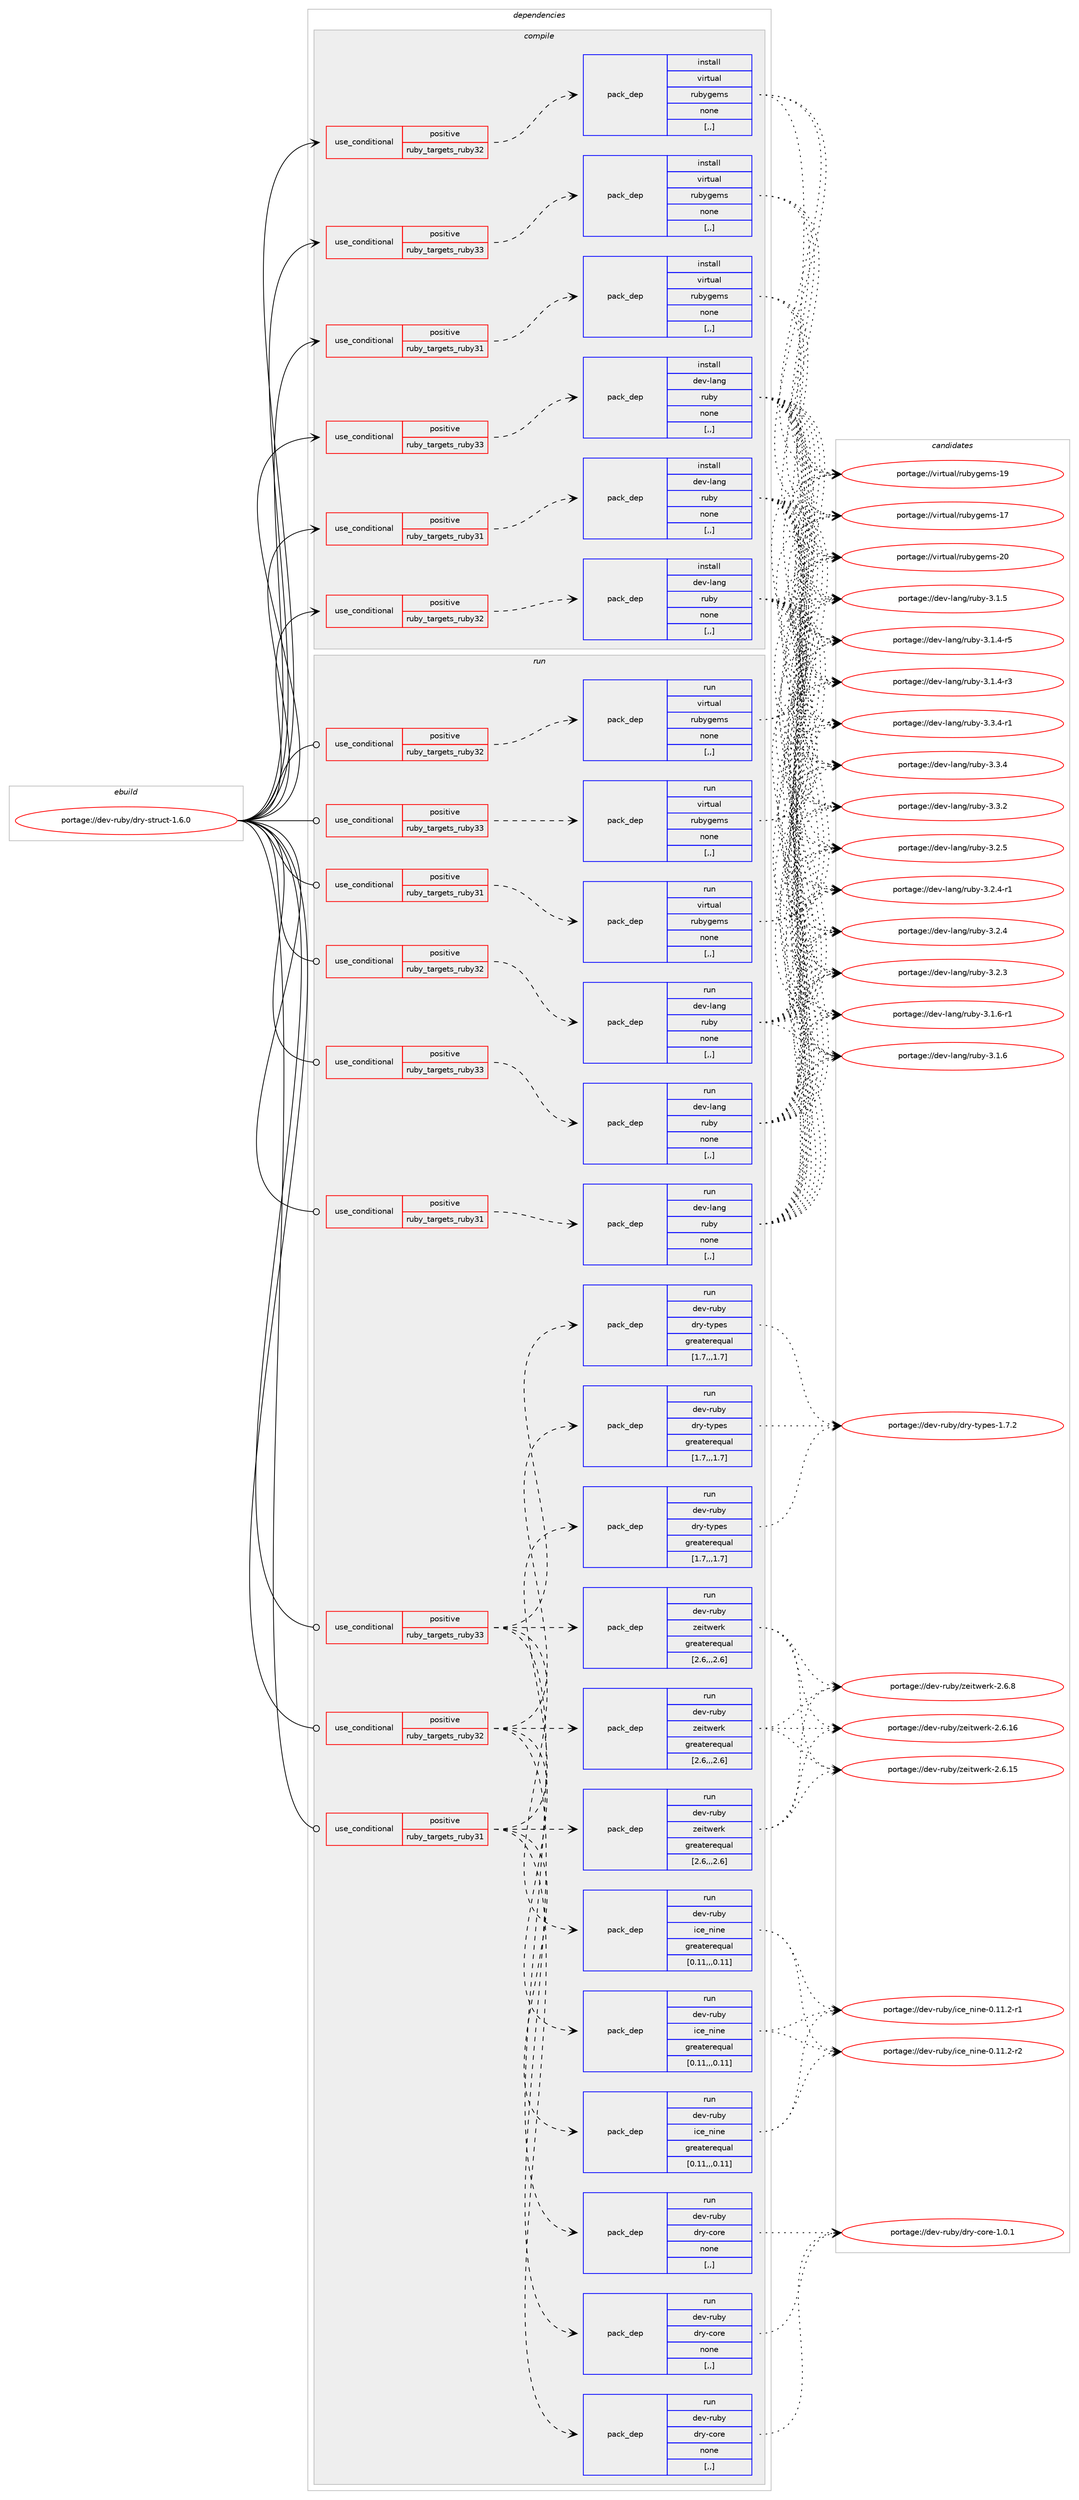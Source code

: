 digraph prolog {

# *************
# Graph options
# *************

newrank=true;
concentrate=true;
compound=true;
graph [rankdir=LR,fontname=Helvetica,fontsize=10,ranksep=1.5];#, ranksep=2.5, nodesep=0.2];
edge  [arrowhead=vee];
node  [fontname=Helvetica,fontsize=10];

# **********
# The ebuild
# **********

subgraph cluster_leftcol {
color=gray;
label=<<i>ebuild</i>>;
id [label="portage://dev-ruby/dry-struct-1.6.0", color=red, width=4, href="../dev-ruby/dry-struct-1.6.0.svg"];
}

# ****************
# The dependencies
# ****************

subgraph cluster_midcol {
color=gray;
label=<<i>dependencies</i>>;
subgraph cluster_compile {
fillcolor="#eeeeee";
style=filled;
label=<<i>compile</i>>;
subgraph cond46936 {
dependency182025 [label=<<TABLE BORDER="0" CELLBORDER="1" CELLSPACING="0" CELLPADDING="4"><TR><TD ROWSPAN="3" CELLPADDING="10">use_conditional</TD></TR><TR><TD>positive</TD></TR><TR><TD>ruby_targets_ruby31</TD></TR></TABLE>>, shape=none, color=red];
subgraph pack133791 {
dependency182026 [label=<<TABLE BORDER="0" CELLBORDER="1" CELLSPACING="0" CELLPADDING="4" WIDTH="220"><TR><TD ROWSPAN="6" CELLPADDING="30">pack_dep</TD></TR><TR><TD WIDTH="110">install</TD></TR><TR><TD>dev-lang</TD></TR><TR><TD>ruby</TD></TR><TR><TD>none</TD></TR><TR><TD>[,,]</TD></TR></TABLE>>, shape=none, color=blue];
}
dependency182025:e -> dependency182026:w [weight=20,style="dashed",arrowhead="vee"];
}
id:e -> dependency182025:w [weight=20,style="solid",arrowhead="vee"];
subgraph cond46937 {
dependency182027 [label=<<TABLE BORDER="0" CELLBORDER="1" CELLSPACING="0" CELLPADDING="4"><TR><TD ROWSPAN="3" CELLPADDING="10">use_conditional</TD></TR><TR><TD>positive</TD></TR><TR><TD>ruby_targets_ruby31</TD></TR></TABLE>>, shape=none, color=red];
subgraph pack133792 {
dependency182028 [label=<<TABLE BORDER="0" CELLBORDER="1" CELLSPACING="0" CELLPADDING="4" WIDTH="220"><TR><TD ROWSPAN="6" CELLPADDING="30">pack_dep</TD></TR><TR><TD WIDTH="110">install</TD></TR><TR><TD>virtual</TD></TR><TR><TD>rubygems</TD></TR><TR><TD>none</TD></TR><TR><TD>[,,]</TD></TR></TABLE>>, shape=none, color=blue];
}
dependency182027:e -> dependency182028:w [weight=20,style="dashed",arrowhead="vee"];
}
id:e -> dependency182027:w [weight=20,style="solid",arrowhead="vee"];
subgraph cond46938 {
dependency182029 [label=<<TABLE BORDER="0" CELLBORDER="1" CELLSPACING="0" CELLPADDING="4"><TR><TD ROWSPAN="3" CELLPADDING="10">use_conditional</TD></TR><TR><TD>positive</TD></TR><TR><TD>ruby_targets_ruby32</TD></TR></TABLE>>, shape=none, color=red];
subgraph pack133793 {
dependency182030 [label=<<TABLE BORDER="0" CELLBORDER="1" CELLSPACING="0" CELLPADDING="4" WIDTH="220"><TR><TD ROWSPAN="6" CELLPADDING="30">pack_dep</TD></TR><TR><TD WIDTH="110">install</TD></TR><TR><TD>dev-lang</TD></TR><TR><TD>ruby</TD></TR><TR><TD>none</TD></TR><TR><TD>[,,]</TD></TR></TABLE>>, shape=none, color=blue];
}
dependency182029:e -> dependency182030:w [weight=20,style="dashed",arrowhead="vee"];
}
id:e -> dependency182029:w [weight=20,style="solid",arrowhead="vee"];
subgraph cond46939 {
dependency182031 [label=<<TABLE BORDER="0" CELLBORDER="1" CELLSPACING="0" CELLPADDING="4"><TR><TD ROWSPAN="3" CELLPADDING="10">use_conditional</TD></TR><TR><TD>positive</TD></TR><TR><TD>ruby_targets_ruby32</TD></TR></TABLE>>, shape=none, color=red];
subgraph pack133794 {
dependency182032 [label=<<TABLE BORDER="0" CELLBORDER="1" CELLSPACING="0" CELLPADDING="4" WIDTH="220"><TR><TD ROWSPAN="6" CELLPADDING="30">pack_dep</TD></TR><TR><TD WIDTH="110">install</TD></TR><TR><TD>virtual</TD></TR><TR><TD>rubygems</TD></TR><TR><TD>none</TD></TR><TR><TD>[,,]</TD></TR></TABLE>>, shape=none, color=blue];
}
dependency182031:e -> dependency182032:w [weight=20,style="dashed",arrowhead="vee"];
}
id:e -> dependency182031:w [weight=20,style="solid",arrowhead="vee"];
subgraph cond46940 {
dependency182033 [label=<<TABLE BORDER="0" CELLBORDER="1" CELLSPACING="0" CELLPADDING="4"><TR><TD ROWSPAN="3" CELLPADDING="10">use_conditional</TD></TR><TR><TD>positive</TD></TR><TR><TD>ruby_targets_ruby33</TD></TR></TABLE>>, shape=none, color=red];
subgraph pack133795 {
dependency182034 [label=<<TABLE BORDER="0" CELLBORDER="1" CELLSPACING="0" CELLPADDING="4" WIDTH="220"><TR><TD ROWSPAN="6" CELLPADDING="30">pack_dep</TD></TR><TR><TD WIDTH="110">install</TD></TR><TR><TD>dev-lang</TD></TR><TR><TD>ruby</TD></TR><TR><TD>none</TD></TR><TR><TD>[,,]</TD></TR></TABLE>>, shape=none, color=blue];
}
dependency182033:e -> dependency182034:w [weight=20,style="dashed",arrowhead="vee"];
}
id:e -> dependency182033:w [weight=20,style="solid",arrowhead="vee"];
subgraph cond46941 {
dependency182035 [label=<<TABLE BORDER="0" CELLBORDER="1" CELLSPACING="0" CELLPADDING="4"><TR><TD ROWSPAN="3" CELLPADDING="10">use_conditional</TD></TR><TR><TD>positive</TD></TR><TR><TD>ruby_targets_ruby33</TD></TR></TABLE>>, shape=none, color=red];
subgraph pack133796 {
dependency182036 [label=<<TABLE BORDER="0" CELLBORDER="1" CELLSPACING="0" CELLPADDING="4" WIDTH="220"><TR><TD ROWSPAN="6" CELLPADDING="30">pack_dep</TD></TR><TR><TD WIDTH="110">install</TD></TR><TR><TD>virtual</TD></TR><TR><TD>rubygems</TD></TR><TR><TD>none</TD></TR><TR><TD>[,,]</TD></TR></TABLE>>, shape=none, color=blue];
}
dependency182035:e -> dependency182036:w [weight=20,style="dashed",arrowhead="vee"];
}
id:e -> dependency182035:w [weight=20,style="solid",arrowhead="vee"];
}
subgraph cluster_compileandrun {
fillcolor="#eeeeee";
style=filled;
label=<<i>compile and run</i>>;
}
subgraph cluster_run {
fillcolor="#eeeeee";
style=filled;
label=<<i>run</i>>;
subgraph cond46942 {
dependency182037 [label=<<TABLE BORDER="0" CELLBORDER="1" CELLSPACING="0" CELLPADDING="4"><TR><TD ROWSPAN="3" CELLPADDING="10">use_conditional</TD></TR><TR><TD>positive</TD></TR><TR><TD>ruby_targets_ruby31</TD></TR></TABLE>>, shape=none, color=red];
subgraph pack133797 {
dependency182038 [label=<<TABLE BORDER="0" CELLBORDER="1" CELLSPACING="0" CELLPADDING="4" WIDTH="220"><TR><TD ROWSPAN="6" CELLPADDING="30">pack_dep</TD></TR><TR><TD WIDTH="110">run</TD></TR><TR><TD>dev-lang</TD></TR><TR><TD>ruby</TD></TR><TR><TD>none</TD></TR><TR><TD>[,,]</TD></TR></TABLE>>, shape=none, color=blue];
}
dependency182037:e -> dependency182038:w [weight=20,style="dashed",arrowhead="vee"];
}
id:e -> dependency182037:w [weight=20,style="solid",arrowhead="odot"];
subgraph cond46943 {
dependency182039 [label=<<TABLE BORDER="0" CELLBORDER="1" CELLSPACING="0" CELLPADDING="4"><TR><TD ROWSPAN="3" CELLPADDING="10">use_conditional</TD></TR><TR><TD>positive</TD></TR><TR><TD>ruby_targets_ruby31</TD></TR></TABLE>>, shape=none, color=red];
subgraph pack133798 {
dependency182040 [label=<<TABLE BORDER="0" CELLBORDER="1" CELLSPACING="0" CELLPADDING="4" WIDTH="220"><TR><TD ROWSPAN="6" CELLPADDING="30">pack_dep</TD></TR><TR><TD WIDTH="110">run</TD></TR><TR><TD>dev-ruby</TD></TR><TR><TD>dry-core</TD></TR><TR><TD>none</TD></TR><TR><TD>[,,]</TD></TR></TABLE>>, shape=none, color=blue];
}
dependency182039:e -> dependency182040:w [weight=20,style="dashed",arrowhead="vee"];
subgraph pack133799 {
dependency182041 [label=<<TABLE BORDER="0" CELLBORDER="1" CELLSPACING="0" CELLPADDING="4" WIDTH="220"><TR><TD ROWSPAN="6" CELLPADDING="30">pack_dep</TD></TR><TR><TD WIDTH="110">run</TD></TR><TR><TD>dev-ruby</TD></TR><TR><TD>dry-types</TD></TR><TR><TD>greaterequal</TD></TR><TR><TD>[1.7,,,1.7]</TD></TR></TABLE>>, shape=none, color=blue];
}
dependency182039:e -> dependency182041:w [weight=20,style="dashed",arrowhead="vee"];
subgraph pack133800 {
dependency182042 [label=<<TABLE BORDER="0" CELLBORDER="1" CELLSPACING="0" CELLPADDING="4" WIDTH="220"><TR><TD ROWSPAN="6" CELLPADDING="30">pack_dep</TD></TR><TR><TD WIDTH="110">run</TD></TR><TR><TD>dev-ruby</TD></TR><TR><TD>ice_nine</TD></TR><TR><TD>greaterequal</TD></TR><TR><TD>[0.11,,,0.11]</TD></TR></TABLE>>, shape=none, color=blue];
}
dependency182039:e -> dependency182042:w [weight=20,style="dashed",arrowhead="vee"];
subgraph pack133801 {
dependency182043 [label=<<TABLE BORDER="0" CELLBORDER="1" CELLSPACING="0" CELLPADDING="4" WIDTH="220"><TR><TD ROWSPAN="6" CELLPADDING="30">pack_dep</TD></TR><TR><TD WIDTH="110">run</TD></TR><TR><TD>dev-ruby</TD></TR><TR><TD>zeitwerk</TD></TR><TR><TD>greaterequal</TD></TR><TR><TD>[2.6,,,2.6]</TD></TR></TABLE>>, shape=none, color=blue];
}
dependency182039:e -> dependency182043:w [weight=20,style="dashed",arrowhead="vee"];
}
id:e -> dependency182039:w [weight=20,style="solid",arrowhead="odot"];
subgraph cond46944 {
dependency182044 [label=<<TABLE BORDER="0" CELLBORDER="1" CELLSPACING="0" CELLPADDING="4"><TR><TD ROWSPAN="3" CELLPADDING="10">use_conditional</TD></TR><TR><TD>positive</TD></TR><TR><TD>ruby_targets_ruby31</TD></TR></TABLE>>, shape=none, color=red];
subgraph pack133802 {
dependency182045 [label=<<TABLE BORDER="0" CELLBORDER="1" CELLSPACING="0" CELLPADDING="4" WIDTH="220"><TR><TD ROWSPAN="6" CELLPADDING="30">pack_dep</TD></TR><TR><TD WIDTH="110">run</TD></TR><TR><TD>virtual</TD></TR><TR><TD>rubygems</TD></TR><TR><TD>none</TD></TR><TR><TD>[,,]</TD></TR></TABLE>>, shape=none, color=blue];
}
dependency182044:e -> dependency182045:w [weight=20,style="dashed",arrowhead="vee"];
}
id:e -> dependency182044:w [weight=20,style="solid",arrowhead="odot"];
subgraph cond46945 {
dependency182046 [label=<<TABLE BORDER="0" CELLBORDER="1" CELLSPACING="0" CELLPADDING="4"><TR><TD ROWSPAN="3" CELLPADDING="10">use_conditional</TD></TR><TR><TD>positive</TD></TR><TR><TD>ruby_targets_ruby32</TD></TR></TABLE>>, shape=none, color=red];
subgraph pack133803 {
dependency182047 [label=<<TABLE BORDER="0" CELLBORDER="1" CELLSPACING="0" CELLPADDING="4" WIDTH="220"><TR><TD ROWSPAN="6" CELLPADDING="30">pack_dep</TD></TR><TR><TD WIDTH="110">run</TD></TR><TR><TD>dev-lang</TD></TR><TR><TD>ruby</TD></TR><TR><TD>none</TD></TR><TR><TD>[,,]</TD></TR></TABLE>>, shape=none, color=blue];
}
dependency182046:e -> dependency182047:w [weight=20,style="dashed",arrowhead="vee"];
}
id:e -> dependency182046:w [weight=20,style="solid",arrowhead="odot"];
subgraph cond46946 {
dependency182048 [label=<<TABLE BORDER="0" CELLBORDER="1" CELLSPACING="0" CELLPADDING="4"><TR><TD ROWSPAN="3" CELLPADDING="10">use_conditional</TD></TR><TR><TD>positive</TD></TR><TR><TD>ruby_targets_ruby32</TD></TR></TABLE>>, shape=none, color=red];
subgraph pack133804 {
dependency182049 [label=<<TABLE BORDER="0" CELLBORDER="1" CELLSPACING="0" CELLPADDING="4" WIDTH="220"><TR><TD ROWSPAN="6" CELLPADDING="30">pack_dep</TD></TR><TR><TD WIDTH="110">run</TD></TR><TR><TD>dev-ruby</TD></TR><TR><TD>dry-core</TD></TR><TR><TD>none</TD></TR><TR><TD>[,,]</TD></TR></TABLE>>, shape=none, color=blue];
}
dependency182048:e -> dependency182049:w [weight=20,style="dashed",arrowhead="vee"];
subgraph pack133805 {
dependency182050 [label=<<TABLE BORDER="0" CELLBORDER="1" CELLSPACING="0" CELLPADDING="4" WIDTH="220"><TR><TD ROWSPAN="6" CELLPADDING="30">pack_dep</TD></TR><TR><TD WIDTH="110">run</TD></TR><TR><TD>dev-ruby</TD></TR><TR><TD>dry-types</TD></TR><TR><TD>greaterequal</TD></TR><TR><TD>[1.7,,,1.7]</TD></TR></TABLE>>, shape=none, color=blue];
}
dependency182048:e -> dependency182050:w [weight=20,style="dashed",arrowhead="vee"];
subgraph pack133806 {
dependency182051 [label=<<TABLE BORDER="0" CELLBORDER="1" CELLSPACING="0" CELLPADDING="4" WIDTH="220"><TR><TD ROWSPAN="6" CELLPADDING="30">pack_dep</TD></TR><TR><TD WIDTH="110">run</TD></TR><TR><TD>dev-ruby</TD></TR><TR><TD>ice_nine</TD></TR><TR><TD>greaterequal</TD></TR><TR><TD>[0.11,,,0.11]</TD></TR></TABLE>>, shape=none, color=blue];
}
dependency182048:e -> dependency182051:w [weight=20,style="dashed",arrowhead="vee"];
subgraph pack133807 {
dependency182052 [label=<<TABLE BORDER="0" CELLBORDER="1" CELLSPACING="0" CELLPADDING="4" WIDTH="220"><TR><TD ROWSPAN="6" CELLPADDING="30">pack_dep</TD></TR><TR><TD WIDTH="110">run</TD></TR><TR><TD>dev-ruby</TD></TR><TR><TD>zeitwerk</TD></TR><TR><TD>greaterequal</TD></TR><TR><TD>[2.6,,,2.6]</TD></TR></TABLE>>, shape=none, color=blue];
}
dependency182048:e -> dependency182052:w [weight=20,style="dashed",arrowhead="vee"];
}
id:e -> dependency182048:w [weight=20,style="solid",arrowhead="odot"];
subgraph cond46947 {
dependency182053 [label=<<TABLE BORDER="0" CELLBORDER="1" CELLSPACING="0" CELLPADDING="4"><TR><TD ROWSPAN="3" CELLPADDING="10">use_conditional</TD></TR><TR><TD>positive</TD></TR><TR><TD>ruby_targets_ruby32</TD></TR></TABLE>>, shape=none, color=red];
subgraph pack133808 {
dependency182054 [label=<<TABLE BORDER="0" CELLBORDER="1" CELLSPACING="0" CELLPADDING="4" WIDTH="220"><TR><TD ROWSPAN="6" CELLPADDING="30">pack_dep</TD></TR><TR><TD WIDTH="110">run</TD></TR><TR><TD>virtual</TD></TR><TR><TD>rubygems</TD></TR><TR><TD>none</TD></TR><TR><TD>[,,]</TD></TR></TABLE>>, shape=none, color=blue];
}
dependency182053:e -> dependency182054:w [weight=20,style="dashed",arrowhead="vee"];
}
id:e -> dependency182053:w [weight=20,style="solid",arrowhead="odot"];
subgraph cond46948 {
dependency182055 [label=<<TABLE BORDER="0" CELLBORDER="1" CELLSPACING="0" CELLPADDING="4"><TR><TD ROWSPAN="3" CELLPADDING="10">use_conditional</TD></TR><TR><TD>positive</TD></TR><TR><TD>ruby_targets_ruby33</TD></TR></TABLE>>, shape=none, color=red];
subgraph pack133809 {
dependency182056 [label=<<TABLE BORDER="0" CELLBORDER="1" CELLSPACING="0" CELLPADDING="4" WIDTH="220"><TR><TD ROWSPAN="6" CELLPADDING="30">pack_dep</TD></TR><TR><TD WIDTH="110">run</TD></TR><TR><TD>dev-lang</TD></TR><TR><TD>ruby</TD></TR><TR><TD>none</TD></TR><TR><TD>[,,]</TD></TR></TABLE>>, shape=none, color=blue];
}
dependency182055:e -> dependency182056:w [weight=20,style="dashed",arrowhead="vee"];
}
id:e -> dependency182055:w [weight=20,style="solid",arrowhead="odot"];
subgraph cond46949 {
dependency182057 [label=<<TABLE BORDER="0" CELLBORDER="1" CELLSPACING="0" CELLPADDING="4"><TR><TD ROWSPAN="3" CELLPADDING="10">use_conditional</TD></TR><TR><TD>positive</TD></TR><TR><TD>ruby_targets_ruby33</TD></TR></TABLE>>, shape=none, color=red];
subgraph pack133810 {
dependency182058 [label=<<TABLE BORDER="0" CELLBORDER="1" CELLSPACING="0" CELLPADDING="4" WIDTH="220"><TR><TD ROWSPAN="6" CELLPADDING="30">pack_dep</TD></TR><TR><TD WIDTH="110">run</TD></TR><TR><TD>dev-ruby</TD></TR><TR><TD>dry-core</TD></TR><TR><TD>none</TD></TR><TR><TD>[,,]</TD></TR></TABLE>>, shape=none, color=blue];
}
dependency182057:e -> dependency182058:w [weight=20,style="dashed",arrowhead="vee"];
subgraph pack133811 {
dependency182059 [label=<<TABLE BORDER="0" CELLBORDER="1" CELLSPACING="0" CELLPADDING="4" WIDTH="220"><TR><TD ROWSPAN="6" CELLPADDING="30">pack_dep</TD></TR><TR><TD WIDTH="110">run</TD></TR><TR><TD>dev-ruby</TD></TR><TR><TD>dry-types</TD></TR><TR><TD>greaterequal</TD></TR><TR><TD>[1.7,,,1.7]</TD></TR></TABLE>>, shape=none, color=blue];
}
dependency182057:e -> dependency182059:w [weight=20,style="dashed",arrowhead="vee"];
subgraph pack133812 {
dependency182060 [label=<<TABLE BORDER="0" CELLBORDER="1" CELLSPACING="0" CELLPADDING="4" WIDTH="220"><TR><TD ROWSPAN="6" CELLPADDING="30">pack_dep</TD></TR><TR><TD WIDTH="110">run</TD></TR><TR><TD>dev-ruby</TD></TR><TR><TD>ice_nine</TD></TR><TR><TD>greaterequal</TD></TR><TR><TD>[0.11,,,0.11]</TD></TR></TABLE>>, shape=none, color=blue];
}
dependency182057:e -> dependency182060:w [weight=20,style="dashed",arrowhead="vee"];
subgraph pack133813 {
dependency182061 [label=<<TABLE BORDER="0" CELLBORDER="1" CELLSPACING="0" CELLPADDING="4" WIDTH="220"><TR><TD ROWSPAN="6" CELLPADDING="30">pack_dep</TD></TR><TR><TD WIDTH="110">run</TD></TR><TR><TD>dev-ruby</TD></TR><TR><TD>zeitwerk</TD></TR><TR><TD>greaterequal</TD></TR><TR><TD>[2.6,,,2.6]</TD></TR></TABLE>>, shape=none, color=blue];
}
dependency182057:e -> dependency182061:w [weight=20,style="dashed",arrowhead="vee"];
}
id:e -> dependency182057:w [weight=20,style="solid",arrowhead="odot"];
subgraph cond46950 {
dependency182062 [label=<<TABLE BORDER="0" CELLBORDER="1" CELLSPACING="0" CELLPADDING="4"><TR><TD ROWSPAN="3" CELLPADDING="10">use_conditional</TD></TR><TR><TD>positive</TD></TR><TR><TD>ruby_targets_ruby33</TD></TR></TABLE>>, shape=none, color=red];
subgraph pack133814 {
dependency182063 [label=<<TABLE BORDER="0" CELLBORDER="1" CELLSPACING="0" CELLPADDING="4" WIDTH="220"><TR><TD ROWSPAN="6" CELLPADDING="30">pack_dep</TD></TR><TR><TD WIDTH="110">run</TD></TR><TR><TD>virtual</TD></TR><TR><TD>rubygems</TD></TR><TR><TD>none</TD></TR><TR><TD>[,,]</TD></TR></TABLE>>, shape=none, color=blue];
}
dependency182062:e -> dependency182063:w [weight=20,style="dashed",arrowhead="vee"];
}
id:e -> dependency182062:w [weight=20,style="solid",arrowhead="odot"];
}
}

# **************
# The candidates
# **************

subgraph cluster_choices {
rank=same;
color=gray;
label=<<i>candidates</i>>;

subgraph choice133791 {
color=black;
nodesep=1;
choice100101118451089711010347114117981214551465146524511449 [label="portage://dev-lang/ruby-3.3.4-r1", color=red, width=4,href="../dev-lang/ruby-3.3.4-r1.svg"];
choice10010111845108971101034711411798121455146514652 [label="portage://dev-lang/ruby-3.3.4", color=red, width=4,href="../dev-lang/ruby-3.3.4.svg"];
choice10010111845108971101034711411798121455146514650 [label="portage://dev-lang/ruby-3.3.2", color=red, width=4,href="../dev-lang/ruby-3.3.2.svg"];
choice10010111845108971101034711411798121455146504653 [label="portage://dev-lang/ruby-3.2.5", color=red, width=4,href="../dev-lang/ruby-3.2.5.svg"];
choice100101118451089711010347114117981214551465046524511449 [label="portage://dev-lang/ruby-3.2.4-r1", color=red, width=4,href="../dev-lang/ruby-3.2.4-r1.svg"];
choice10010111845108971101034711411798121455146504652 [label="portage://dev-lang/ruby-3.2.4", color=red, width=4,href="../dev-lang/ruby-3.2.4.svg"];
choice10010111845108971101034711411798121455146504651 [label="portage://dev-lang/ruby-3.2.3", color=red, width=4,href="../dev-lang/ruby-3.2.3.svg"];
choice100101118451089711010347114117981214551464946544511449 [label="portage://dev-lang/ruby-3.1.6-r1", color=red, width=4,href="../dev-lang/ruby-3.1.6-r1.svg"];
choice10010111845108971101034711411798121455146494654 [label="portage://dev-lang/ruby-3.1.6", color=red, width=4,href="../dev-lang/ruby-3.1.6.svg"];
choice10010111845108971101034711411798121455146494653 [label="portage://dev-lang/ruby-3.1.5", color=red, width=4,href="../dev-lang/ruby-3.1.5.svg"];
choice100101118451089711010347114117981214551464946524511453 [label="portage://dev-lang/ruby-3.1.4-r5", color=red, width=4,href="../dev-lang/ruby-3.1.4-r5.svg"];
choice100101118451089711010347114117981214551464946524511451 [label="portage://dev-lang/ruby-3.1.4-r3", color=red, width=4,href="../dev-lang/ruby-3.1.4-r3.svg"];
dependency182026:e -> choice100101118451089711010347114117981214551465146524511449:w [style=dotted,weight="100"];
dependency182026:e -> choice10010111845108971101034711411798121455146514652:w [style=dotted,weight="100"];
dependency182026:e -> choice10010111845108971101034711411798121455146514650:w [style=dotted,weight="100"];
dependency182026:e -> choice10010111845108971101034711411798121455146504653:w [style=dotted,weight="100"];
dependency182026:e -> choice100101118451089711010347114117981214551465046524511449:w [style=dotted,weight="100"];
dependency182026:e -> choice10010111845108971101034711411798121455146504652:w [style=dotted,weight="100"];
dependency182026:e -> choice10010111845108971101034711411798121455146504651:w [style=dotted,weight="100"];
dependency182026:e -> choice100101118451089711010347114117981214551464946544511449:w [style=dotted,weight="100"];
dependency182026:e -> choice10010111845108971101034711411798121455146494654:w [style=dotted,weight="100"];
dependency182026:e -> choice10010111845108971101034711411798121455146494653:w [style=dotted,weight="100"];
dependency182026:e -> choice100101118451089711010347114117981214551464946524511453:w [style=dotted,weight="100"];
dependency182026:e -> choice100101118451089711010347114117981214551464946524511451:w [style=dotted,weight="100"];
}
subgraph choice133792 {
color=black;
nodesep=1;
choice118105114116117971084711411798121103101109115455048 [label="portage://virtual/rubygems-20", color=red, width=4,href="../virtual/rubygems-20.svg"];
choice118105114116117971084711411798121103101109115454957 [label="portage://virtual/rubygems-19", color=red, width=4,href="../virtual/rubygems-19.svg"];
choice118105114116117971084711411798121103101109115454955 [label="portage://virtual/rubygems-17", color=red, width=4,href="../virtual/rubygems-17.svg"];
dependency182028:e -> choice118105114116117971084711411798121103101109115455048:w [style=dotted,weight="100"];
dependency182028:e -> choice118105114116117971084711411798121103101109115454957:w [style=dotted,weight="100"];
dependency182028:e -> choice118105114116117971084711411798121103101109115454955:w [style=dotted,weight="100"];
}
subgraph choice133793 {
color=black;
nodesep=1;
choice100101118451089711010347114117981214551465146524511449 [label="portage://dev-lang/ruby-3.3.4-r1", color=red, width=4,href="../dev-lang/ruby-3.3.4-r1.svg"];
choice10010111845108971101034711411798121455146514652 [label="portage://dev-lang/ruby-3.3.4", color=red, width=4,href="../dev-lang/ruby-3.3.4.svg"];
choice10010111845108971101034711411798121455146514650 [label="portage://dev-lang/ruby-3.3.2", color=red, width=4,href="../dev-lang/ruby-3.3.2.svg"];
choice10010111845108971101034711411798121455146504653 [label="portage://dev-lang/ruby-3.2.5", color=red, width=4,href="../dev-lang/ruby-3.2.5.svg"];
choice100101118451089711010347114117981214551465046524511449 [label="portage://dev-lang/ruby-3.2.4-r1", color=red, width=4,href="../dev-lang/ruby-3.2.4-r1.svg"];
choice10010111845108971101034711411798121455146504652 [label="portage://dev-lang/ruby-3.2.4", color=red, width=4,href="../dev-lang/ruby-3.2.4.svg"];
choice10010111845108971101034711411798121455146504651 [label="portage://dev-lang/ruby-3.2.3", color=red, width=4,href="../dev-lang/ruby-3.2.3.svg"];
choice100101118451089711010347114117981214551464946544511449 [label="portage://dev-lang/ruby-3.1.6-r1", color=red, width=4,href="../dev-lang/ruby-3.1.6-r1.svg"];
choice10010111845108971101034711411798121455146494654 [label="portage://dev-lang/ruby-3.1.6", color=red, width=4,href="../dev-lang/ruby-3.1.6.svg"];
choice10010111845108971101034711411798121455146494653 [label="portage://dev-lang/ruby-3.1.5", color=red, width=4,href="../dev-lang/ruby-3.1.5.svg"];
choice100101118451089711010347114117981214551464946524511453 [label="portage://dev-lang/ruby-3.1.4-r5", color=red, width=4,href="../dev-lang/ruby-3.1.4-r5.svg"];
choice100101118451089711010347114117981214551464946524511451 [label="portage://dev-lang/ruby-3.1.4-r3", color=red, width=4,href="../dev-lang/ruby-3.1.4-r3.svg"];
dependency182030:e -> choice100101118451089711010347114117981214551465146524511449:w [style=dotted,weight="100"];
dependency182030:e -> choice10010111845108971101034711411798121455146514652:w [style=dotted,weight="100"];
dependency182030:e -> choice10010111845108971101034711411798121455146514650:w [style=dotted,weight="100"];
dependency182030:e -> choice10010111845108971101034711411798121455146504653:w [style=dotted,weight="100"];
dependency182030:e -> choice100101118451089711010347114117981214551465046524511449:w [style=dotted,weight="100"];
dependency182030:e -> choice10010111845108971101034711411798121455146504652:w [style=dotted,weight="100"];
dependency182030:e -> choice10010111845108971101034711411798121455146504651:w [style=dotted,weight="100"];
dependency182030:e -> choice100101118451089711010347114117981214551464946544511449:w [style=dotted,weight="100"];
dependency182030:e -> choice10010111845108971101034711411798121455146494654:w [style=dotted,weight="100"];
dependency182030:e -> choice10010111845108971101034711411798121455146494653:w [style=dotted,weight="100"];
dependency182030:e -> choice100101118451089711010347114117981214551464946524511453:w [style=dotted,weight="100"];
dependency182030:e -> choice100101118451089711010347114117981214551464946524511451:w [style=dotted,weight="100"];
}
subgraph choice133794 {
color=black;
nodesep=1;
choice118105114116117971084711411798121103101109115455048 [label="portage://virtual/rubygems-20", color=red, width=4,href="../virtual/rubygems-20.svg"];
choice118105114116117971084711411798121103101109115454957 [label="portage://virtual/rubygems-19", color=red, width=4,href="../virtual/rubygems-19.svg"];
choice118105114116117971084711411798121103101109115454955 [label="portage://virtual/rubygems-17", color=red, width=4,href="../virtual/rubygems-17.svg"];
dependency182032:e -> choice118105114116117971084711411798121103101109115455048:w [style=dotted,weight="100"];
dependency182032:e -> choice118105114116117971084711411798121103101109115454957:w [style=dotted,weight="100"];
dependency182032:e -> choice118105114116117971084711411798121103101109115454955:w [style=dotted,weight="100"];
}
subgraph choice133795 {
color=black;
nodesep=1;
choice100101118451089711010347114117981214551465146524511449 [label="portage://dev-lang/ruby-3.3.4-r1", color=red, width=4,href="../dev-lang/ruby-3.3.4-r1.svg"];
choice10010111845108971101034711411798121455146514652 [label="portage://dev-lang/ruby-3.3.4", color=red, width=4,href="../dev-lang/ruby-3.3.4.svg"];
choice10010111845108971101034711411798121455146514650 [label="portage://dev-lang/ruby-3.3.2", color=red, width=4,href="../dev-lang/ruby-3.3.2.svg"];
choice10010111845108971101034711411798121455146504653 [label="portage://dev-lang/ruby-3.2.5", color=red, width=4,href="../dev-lang/ruby-3.2.5.svg"];
choice100101118451089711010347114117981214551465046524511449 [label="portage://dev-lang/ruby-3.2.4-r1", color=red, width=4,href="../dev-lang/ruby-3.2.4-r1.svg"];
choice10010111845108971101034711411798121455146504652 [label="portage://dev-lang/ruby-3.2.4", color=red, width=4,href="../dev-lang/ruby-3.2.4.svg"];
choice10010111845108971101034711411798121455146504651 [label="portage://dev-lang/ruby-3.2.3", color=red, width=4,href="../dev-lang/ruby-3.2.3.svg"];
choice100101118451089711010347114117981214551464946544511449 [label="portage://dev-lang/ruby-3.1.6-r1", color=red, width=4,href="../dev-lang/ruby-3.1.6-r1.svg"];
choice10010111845108971101034711411798121455146494654 [label="portage://dev-lang/ruby-3.1.6", color=red, width=4,href="../dev-lang/ruby-3.1.6.svg"];
choice10010111845108971101034711411798121455146494653 [label="portage://dev-lang/ruby-3.1.5", color=red, width=4,href="../dev-lang/ruby-3.1.5.svg"];
choice100101118451089711010347114117981214551464946524511453 [label="portage://dev-lang/ruby-3.1.4-r5", color=red, width=4,href="../dev-lang/ruby-3.1.4-r5.svg"];
choice100101118451089711010347114117981214551464946524511451 [label="portage://dev-lang/ruby-3.1.4-r3", color=red, width=4,href="../dev-lang/ruby-3.1.4-r3.svg"];
dependency182034:e -> choice100101118451089711010347114117981214551465146524511449:w [style=dotted,weight="100"];
dependency182034:e -> choice10010111845108971101034711411798121455146514652:w [style=dotted,weight="100"];
dependency182034:e -> choice10010111845108971101034711411798121455146514650:w [style=dotted,weight="100"];
dependency182034:e -> choice10010111845108971101034711411798121455146504653:w [style=dotted,weight="100"];
dependency182034:e -> choice100101118451089711010347114117981214551465046524511449:w [style=dotted,weight="100"];
dependency182034:e -> choice10010111845108971101034711411798121455146504652:w [style=dotted,weight="100"];
dependency182034:e -> choice10010111845108971101034711411798121455146504651:w [style=dotted,weight="100"];
dependency182034:e -> choice100101118451089711010347114117981214551464946544511449:w [style=dotted,weight="100"];
dependency182034:e -> choice10010111845108971101034711411798121455146494654:w [style=dotted,weight="100"];
dependency182034:e -> choice10010111845108971101034711411798121455146494653:w [style=dotted,weight="100"];
dependency182034:e -> choice100101118451089711010347114117981214551464946524511453:w [style=dotted,weight="100"];
dependency182034:e -> choice100101118451089711010347114117981214551464946524511451:w [style=dotted,weight="100"];
}
subgraph choice133796 {
color=black;
nodesep=1;
choice118105114116117971084711411798121103101109115455048 [label="portage://virtual/rubygems-20", color=red, width=4,href="../virtual/rubygems-20.svg"];
choice118105114116117971084711411798121103101109115454957 [label="portage://virtual/rubygems-19", color=red, width=4,href="../virtual/rubygems-19.svg"];
choice118105114116117971084711411798121103101109115454955 [label="portage://virtual/rubygems-17", color=red, width=4,href="../virtual/rubygems-17.svg"];
dependency182036:e -> choice118105114116117971084711411798121103101109115455048:w [style=dotted,weight="100"];
dependency182036:e -> choice118105114116117971084711411798121103101109115454957:w [style=dotted,weight="100"];
dependency182036:e -> choice118105114116117971084711411798121103101109115454955:w [style=dotted,weight="100"];
}
subgraph choice133797 {
color=black;
nodesep=1;
choice100101118451089711010347114117981214551465146524511449 [label="portage://dev-lang/ruby-3.3.4-r1", color=red, width=4,href="../dev-lang/ruby-3.3.4-r1.svg"];
choice10010111845108971101034711411798121455146514652 [label="portage://dev-lang/ruby-3.3.4", color=red, width=4,href="../dev-lang/ruby-3.3.4.svg"];
choice10010111845108971101034711411798121455146514650 [label="portage://dev-lang/ruby-3.3.2", color=red, width=4,href="../dev-lang/ruby-3.3.2.svg"];
choice10010111845108971101034711411798121455146504653 [label="portage://dev-lang/ruby-3.2.5", color=red, width=4,href="../dev-lang/ruby-3.2.5.svg"];
choice100101118451089711010347114117981214551465046524511449 [label="portage://dev-lang/ruby-3.2.4-r1", color=red, width=4,href="../dev-lang/ruby-3.2.4-r1.svg"];
choice10010111845108971101034711411798121455146504652 [label="portage://dev-lang/ruby-3.2.4", color=red, width=4,href="../dev-lang/ruby-3.2.4.svg"];
choice10010111845108971101034711411798121455146504651 [label="portage://dev-lang/ruby-3.2.3", color=red, width=4,href="../dev-lang/ruby-3.2.3.svg"];
choice100101118451089711010347114117981214551464946544511449 [label="portage://dev-lang/ruby-3.1.6-r1", color=red, width=4,href="../dev-lang/ruby-3.1.6-r1.svg"];
choice10010111845108971101034711411798121455146494654 [label="portage://dev-lang/ruby-3.1.6", color=red, width=4,href="../dev-lang/ruby-3.1.6.svg"];
choice10010111845108971101034711411798121455146494653 [label="portage://dev-lang/ruby-3.1.5", color=red, width=4,href="../dev-lang/ruby-3.1.5.svg"];
choice100101118451089711010347114117981214551464946524511453 [label="portage://dev-lang/ruby-3.1.4-r5", color=red, width=4,href="../dev-lang/ruby-3.1.4-r5.svg"];
choice100101118451089711010347114117981214551464946524511451 [label="portage://dev-lang/ruby-3.1.4-r3", color=red, width=4,href="../dev-lang/ruby-3.1.4-r3.svg"];
dependency182038:e -> choice100101118451089711010347114117981214551465146524511449:w [style=dotted,weight="100"];
dependency182038:e -> choice10010111845108971101034711411798121455146514652:w [style=dotted,weight="100"];
dependency182038:e -> choice10010111845108971101034711411798121455146514650:w [style=dotted,weight="100"];
dependency182038:e -> choice10010111845108971101034711411798121455146504653:w [style=dotted,weight="100"];
dependency182038:e -> choice100101118451089711010347114117981214551465046524511449:w [style=dotted,weight="100"];
dependency182038:e -> choice10010111845108971101034711411798121455146504652:w [style=dotted,weight="100"];
dependency182038:e -> choice10010111845108971101034711411798121455146504651:w [style=dotted,weight="100"];
dependency182038:e -> choice100101118451089711010347114117981214551464946544511449:w [style=dotted,weight="100"];
dependency182038:e -> choice10010111845108971101034711411798121455146494654:w [style=dotted,weight="100"];
dependency182038:e -> choice10010111845108971101034711411798121455146494653:w [style=dotted,weight="100"];
dependency182038:e -> choice100101118451089711010347114117981214551464946524511453:w [style=dotted,weight="100"];
dependency182038:e -> choice100101118451089711010347114117981214551464946524511451:w [style=dotted,weight="100"];
}
subgraph choice133798 {
color=black;
nodesep=1;
choice1001011184511411798121471001141214599111114101454946484649 [label="portage://dev-ruby/dry-core-1.0.1", color=red, width=4,href="../dev-ruby/dry-core-1.0.1.svg"];
dependency182040:e -> choice1001011184511411798121471001141214599111114101454946484649:w [style=dotted,weight="100"];
}
subgraph choice133799 {
color=black;
nodesep=1;
choice10010111845114117981214710011412145116121112101115454946554650 [label="portage://dev-ruby/dry-types-1.7.2", color=red, width=4,href="../dev-ruby/dry-types-1.7.2.svg"];
dependency182041:e -> choice10010111845114117981214710011412145116121112101115454946554650:w [style=dotted,weight="100"];
}
subgraph choice133800 {
color=black;
nodesep=1;
choice1001011184511411798121471059910195110105110101454846494946504511450 [label="portage://dev-ruby/ice_nine-0.11.2-r2", color=red, width=4,href="../dev-ruby/ice_nine-0.11.2-r2.svg"];
choice1001011184511411798121471059910195110105110101454846494946504511449 [label="portage://dev-ruby/ice_nine-0.11.2-r1", color=red, width=4,href="../dev-ruby/ice_nine-0.11.2-r1.svg"];
dependency182042:e -> choice1001011184511411798121471059910195110105110101454846494946504511450:w [style=dotted,weight="100"];
dependency182042:e -> choice1001011184511411798121471059910195110105110101454846494946504511449:w [style=dotted,weight="100"];
}
subgraph choice133801 {
color=black;
nodesep=1;
choice10010111845114117981214712210110511611910111410745504654464954 [label="portage://dev-ruby/zeitwerk-2.6.16", color=red, width=4,href="../dev-ruby/zeitwerk-2.6.16.svg"];
choice10010111845114117981214712210110511611910111410745504654464953 [label="portage://dev-ruby/zeitwerk-2.6.15", color=red, width=4,href="../dev-ruby/zeitwerk-2.6.15.svg"];
choice100101118451141179812147122101105116119101114107455046544656 [label="portage://dev-ruby/zeitwerk-2.6.8", color=red, width=4,href="../dev-ruby/zeitwerk-2.6.8.svg"];
dependency182043:e -> choice10010111845114117981214712210110511611910111410745504654464954:w [style=dotted,weight="100"];
dependency182043:e -> choice10010111845114117981214712210110511611910111410745504654464953:w [style=dotted,weight="100"];
dependency182043:e -> choice100101118451141179812147122101105116119101114107455046544656:w [style=dotted,weight="100"];
}
subgraph choice133802 {
color=black;
nodesep=1;
choice118105114116117971084711411798121103101109115455048 [label="portage://virtual/rubygems-20", color=red, width=4,href="../virtual/rubygems-20.svg"];
choice118105114116117971084711411798121103101109115454957 [label="portage://virtual/rubygems-19", color=red, width=4,href="../virtual/rubygems-19.svg"];
choice118105114116117971084711411798121103101109115454955 [label="portage://virtual/rubygems-17", color=red, width=4,href="../virtual/rubygems-17.svg"];
dependency182045:e -> choice118105114116117971084711411798121103101109115455048:w [style=dotted,weight="100"];
dependency182045:e -> choice118105114116117971084711411798121103101109115454957:w [style=dotted,weight="100"];
dependency182045:e -> choice118105114116117971084711411798121103101109115454955:w [style=dotted,weight="100"];
}
subgraph choice133803 {
color=black;
nodesep=1;
choice100101118451089711010347114117981214551465146524511449 [label="portage://dev-lang/ruby-3.3.4-r1", color=red, width=4,href="../dev-lang/ruby-3.3.4-r1.svg"];
choice10010111845108971101034711411798121455146514652 [label="portage://dev-lang/ruby-3.3.4", color=red, width=4,href="../dev-lang/ruby-3.3.4.svg"];
choice10010111845108971101034711411798121455146514650 [label="portage://dev-lang/ruby-3.3.2", color=red, width=4,href="../dev-lang/ruby-3.3.2.svg"];
choice10010111845108971101034711411798121455146504653 [label="portage://dev-lang/ruby-3.2.5", color=red, width=4,href="../dev-lang/ruby-3.2.5.svg"];
choice100101118451089711010347114117981214551465046524511449 [label="portage://dev-lang/ruby-3.2.4-r1", color=red, width=4,href="../dev-lang/ruby-3.2.4-r1.svg"];
choice10010111845108971101034711411798121455146504652 [label="portage://dev-lang/ruby-3.2.4", color=red, width=4,href="../dev-lang/ruby-3.2.4.svg"];
choice10010111845108971101034711411798121455146504651 [label="portage://dev-lang/ruby-3.2.3", color=red, width=4,href="../dev-lang/ruby-3.2.3.svg"];
choice100101118451089711010347114117981214551464946544511449 [label="portage://dev-lang/ruby-3.1.6-r1", color=red, width=4,href="../dev-lang/ruby-3.1.6-r1.svg"];
choice10010111845108971101034711411798121455146494654 [label="portage://dev-lang/ruby-3.1.6", color=red, width=4,href="../dev-lang/ruby-3.1.6.svg"];
choice10010111845108971101034711411798121455146494653 [label="portage://dev-lang/ruby-3.1.5", color=red, width=4,href="../dev-lang/ruby-3.1.5.svg"];
choice100101118451089711010347114117981214551464946524511453 [label="portage://dev-lang/ruby-3.1.4-r5", color=red, width=4,href="../dev-lang/ruby-3.1.4-r5.svg"];
choice100101118451089711010347114117981214551464946524511451 [label="portage://dev-lang/ruby-3.1.4-r3", color=red, width=4,href="../dev-lang/ruby-3.1.4-r3.svg"];
dependency182047:e -> choice100101118451089711010347114117981214551465146524511449:w [style=dotted,weight="100"];
dependency182047:e -> choice10010111845108971101034711411798121455146514652:w [style=dotted,weight="100"];
dependency182047:e -> choice10010111845108971101034711411798121455146514650:w [style=dotted,weight="100"];
dependency182047:e -> choice10010111845108971101034711411798121455146504653:w [style=dotted,weight="100"];
dependency182047:e -> choice100101118451089711010347114117981214551465046524511449:w [style=dotted,weight="100"];
dependency182047:e -> choice10010111845108971101034711411798121455146504652:w [style=dotted,weight="100"];
dependency182047:e -> choice10010111845108971101034711411798121455146504651:w [style=dotted,weight="100"];
dependency182047:e -> choice100101118451089711010347114117981214551464946544511449:w [style=dotted,weight="100"];
dependency182047:e -> choice10010111845108971101034711411798121455146494654:w [style=dotted,weight="100"];
dependency182047:e -> choice10010111845108971101034711411798121455146494653:w [style=dotted,weight="100"];
dependency182047:e -> choice100101118451089711010347114117981214551464946524511453:w [style=dotted,weight="100"];
dependency182047:e -> choice100101118451089711010347114117981214551464946524511451:w [style=dotted,weight="100"];
}
subgraph choice133804 {
color=black;
nodesep=1;
choice1001011184511411798121471001141214599111114101454946484649 [label="portage://dev-ruby/dry-core-1.0.1", color=red, width=4,href="../dev-ruby/dry-core-1.0.1.svg"];
dependency182049:e -> choice1001011184511411798121471001141214599111114101454946484649:w [style=dotted,weight="100"];
}
subgraph choice133805 {
color=black;
nodesep=1;
choice10010111845114117981214710011412145116121112101115454946554650 [label="portage://dev-ruby/dry-types-1.7.2", color=red, width=4,href="../dev-ruby/dry-types-1.7.2.svg"];
dependency182050:e -> choice10010111845114117981214710011412145116121112101115454946554650:w [style=dotted,weight="100"];
}
subgraph choice133806 {
color=black;
nodesep=1;
choice1001011184511411798121471059910195110105110101454846494946504511450 [label="portage://dev-ruby/ice_nine-0.11.2-r2", color=red, width=4,href="../dev-ruby/ice_nine-0.11.2-r2.svg"];
choice1001011184511411798121471059910195110105110101454846494946504511449 [label="portage://dev-ruby/ice_nine-0.11.2-r1", color=red, width=4,href="../dev-ruby/ice_nine-0.11.2-r1.svg"];
dependency182051:e -> choice1001011184511411798121471059910195110105110101454846494946504511450:w [style=dotted,weight="100"];
dependency182051:e -> choice1001011184511411798121471059910195110105110101454846494946504511449:w [style=dotted,weight="100"];
}
subgraph choice133807 {
color=black;
nodesep=1;
choice10010111845114117981214712210110511611910111410745504654464954 [label="portage://dev-ruby/zeitwerk-2.6.16", color=red, width=4,href="../dev-ruby/zeitwerk-2.6.16.svg"];
choice10010111845114117981214712210110511611910111410745504654464953 [label="portage://dev-ruby/zeitwerk-2.6.15", color=red, width=4,href="../dev-ruby/zeitwerk-2.6.15.svg"];
choice100101118451141179812147122101105116119101114107455046544656 [label="portage://dev-ruby/zeitwerk-2.6.8", color=red, width=4,href="../dev-ruby/zeitwerk-2.6.8.svg"];
dependency182052:e -> choice10010111845114117981214712210110511611910111410745504654464954:w [style=dotted,weight="100"];
dependency182052:e -> choice10010111845114117981214712210110511611910111410745504654464953:w [style=dotted,weight="100"];
dependency182052:e -> choice100101118451141179812147122101105116119101114107455046544656:w [style=dotted,weight="100"];
}
subgraph choice133808 {
color=black;
nodesep=1;
choice118105114116117971084711411798121103101109115455048 [label="portage://virtual/rubygems-20", color=red, width=4,href="../virtual/rubygems-20.svg"];
choice118105114116117971084711411798121103101109115454957 [label="portage://virtual/rubygems-19", color=red, width=4,href="../virtual/rubygems-19.svg"];
choice118105114116117971084711411798121103101109115454955 [label="portage://virtual/rubygems-17", color=red, width=4,href="../virtual/rubygems-17.svg"];
dependency182054:e -> choice118105114116117971084711411798121103101109115455048:w [style=dotted,weight="100"];
dependency182054:e -> choice118105114116117971084711411798121103101109115454957:w [style=dotted,weight="100"];
dependency182054:e -> choice118105114116117971084711411798121103101109115454955:w [style=dotted,weight="100"];
}
subgraph choice133809 {
color=black;
nodesep=1;
choice100101118451089711010347114117981214551465146524511449 [label="portage://dev-lang/ruby-3.3.4-r1", color=red, width=4,href="../dev-lang/ruby-3.3.4-r1.svg"];
choice10010111845108971101034711411798121455146514652 [label="portage://dev-lang/ruby-3.3.4", color=red, width=4,href="../dev-lang/ruby-3.3.4.svg"];
choice10010111845108971101034711411798121455146514650 [label="portage://dev-lang/ruby-3.3.2", color=red, width=4,href="../dev-lang/ruby-3.3.2.svg"];
choice10010111845108971101034711411798121455146504653 [label="portage://dev-lang/ruby-3.2.5", color=red, width=4,href="../dev-lang/ruby-3.2.5.svg"];
choice100101118451089711010347114117981214551465046524511449 [label="portage://dev-lang/ruby-3.2.4-r1", color=red, width=4,href="../dev-lang/ruby-3.2.4-r1.svg"];
choice10010111845108971101034711411798121455146504652 [label="portage://dev-lang/ruby-3.2.4", color=red, width=4,href="../dev-lang/ruby-3.2.4.svg"];
choice10010111845108971101034711411798121455146504651 [label="portage://dev-lang/ruby-3.2.3", color=red, width=4,href="../dev-lang/ruby-3.2.3.svg"];
choice100101118451089711010347114117981214551464946544511449 [label="portage://dev-lang/ruby-3.1.6-r1", color=red, width=4,href="../dev-lang/ruby-3.1.6-r1.svg"];
choice10010111845108971101034711411798121455146494654 [label="portage://dev-lang/ruby-3.1.6", color=red, width=4,href="../dev-lang/ruby-3.1.6.svg"];
choice10010111845108971101034711411798121455146494653 [label="portage://dev-lang/ruby-3.1.5", color=red, width=4,href="../dev-lang/ruby-3.1.5.svg"];
choice100101118451089711010347114117981214551464946524511453 [label="portage://dev-lang/ruby-3.1.4-r5", color=red, width=4,href="../dev-lang/ruby-3.1.4-r5.svg"];
choice100101118451089711010347114117981214551464946524511451 [label="portage://dev-lang/ruby-3.1.4-r3", color=red, width=4,href="../dev-lang/ruby-3.1.4-r3.svg"];
dependency182056:e -> choice100101118451089711010347114117981214551465146524511449:w [style=dotted,weight="100"];
dependency182056:e -> choice10010111845108971101034711411798121455146514652:w [style=dotted,weight="100"];
dependency182056:e -> choice10010111845108971101034711411798121455146514650:w [style=dotted,weight="100"];
dependency182056:e -> choice10010111845108971101034711411798121455146504653:w [style=dotted,weight="100"];
dependency182056:e -> choice100101118451089711010347114117981214551465046524511449:w [style=dotted,weight="100"];
dependency182056:e -> choice10010111845108971101034711411798121455146504652:w [style=dotted,weight="100"];
dependency182056:e -> choice10010111845108971101034711411798121455146504651:w [style=dotted,weight="100"];
dependency182056:e -> choice100101118451089711010347114117981214551464946544511449:w [style=dotted,weight="100"];
dependency182056:e -> choice10010111845108971101034711411798121455146494654:w [style=dotted,weight="100"];
dependency182056:e -> choice10010111845108971101034711411798121455146494653:w [style=dotted,weight="100"];
dependency182056:e -> choice100101118451089711010347114117981214551464946524511453:w [style=dotted,weight="100"];
dependency182056:e -> choice100101118451089711010347114117981214551464946524511451:w [style=dotted,weight="100"];
}
subgraph choice133810 {
color=black;
nodesep=1;
choice1001011184511411798121471001141214599111114101454946484649 [label="portage://dev-ruby/dry-core-1.0.1", color=red, width=4,href="../dev-ruby/dry-core-1.0.1.svg"];
dependency182058:e -> choice1001011184511411798121471001141214599111114101454946484649:w [style=dotted,weight="100"];
}
subgraph choice133811 {
color=black;
nodesep=1;
choice10010111845114117981214710011412145116121112101115454946554650 [label="portage://dev-ruby/dry-types-1.7.2", color=red, width=4,href="../dev-ruby/dry-types-1.7.2.svg"];
dependency182059:e -> choice10010111845114117981214710011412145116121112101115454946554650:w [style=dotted,weight="100"];
}
subgraph choice133812 {
color=black;
nodesep=1;
choice1001011184511411798121471059910195110105110101454846494946504511450 [label="portage://dev-ruby/ice_nine-0.11.2-r2", color=red, width=4,href="../dev-ruby/ice_nine-0.11.2-r2.svg"];
choice1001011184511411798121471059910195110105110101454846494946504511449 [label="portage://dev-ruby/ice_nine-0.11.2-r1", color=red, width=4,href="../dev-ruby/ice_nine-0.11.2-r1.svg"];
dependency182060:e -> choice1001011184511411798121471059910195110105110101454846494946504511450:w [style=dotted,weight="100"];
dependency182060:e -> choice1001011184511411798121471059910195110105110101454846494946504511449:w [style=dotted,weight="100"];
}
subgraph choice133813 {
color=black;
nodesep=1;
choice10010111845114117981214712210110511611910111410745504654464954 [label="portage://dev-ruby/zeitwerk-2.6.16", color=red, width=4,href="../dev-ruby/zeitwerk-2.6.16.svg"];
choice10010111845114117981214712210110511611910111410745504654464953 [label="portage://dev-ruby/zeitwerk-2.6.15", color=red, width=4,href="../dev-ruby/zeitwerk-2.6.15.svg"];
choice100101118451141179812147122101105116119101114107455046544656 [label="portage://dev-ruby/zeitwerk-2.6.8", color=red, width=4,href="../dev-ruby/zeitwerk-2.6.8.svg"];
dependency182061:e -> choice10010111845114117981214712210110511611910111410745504654464954:w [style=dotted,weight="100"];
dependency182061:e -> choice10010111845114117981214712210110511611910111410745504654464953:w [style=dotted,weight="100"];
dependency182061:e -> choice100101118451141179812147122101105116119101114107455046544656:w [style=dotted,weight="100"];
}
subgraph choice133814 {
color=black;
nodesep=1;
choice118105114116117971084711411798121103101109115455048 [label="portage://virtual/rubygems-20", color=red, width=4,href="../virtual/rubygems-20.svg"];
choice118105114116117971084711411798121103101109115454957 [label="portage://virtual/rubygems-19", color=red, width=4,href="../virtual/rubygems-19.svg"];
choice118105114116117971084711411798121103101109115454955 [label="portage://virtual/rubygems-17", color=red, width=4,href="../virtual/rubygems-17.svg"];
dependency182063:e -> choice118105114116117971084711411798121103101109115455048:w [style=dotted,weight="100"];
dependency182063:e -> choice118105114116117971084711411798121103101109115454957:w [style=dotted,weight="100"];
dependency182063:e -> choice118105114116117971084711411798121103101109115454955:w [style=dotted,weight="100"];
}
}

}
